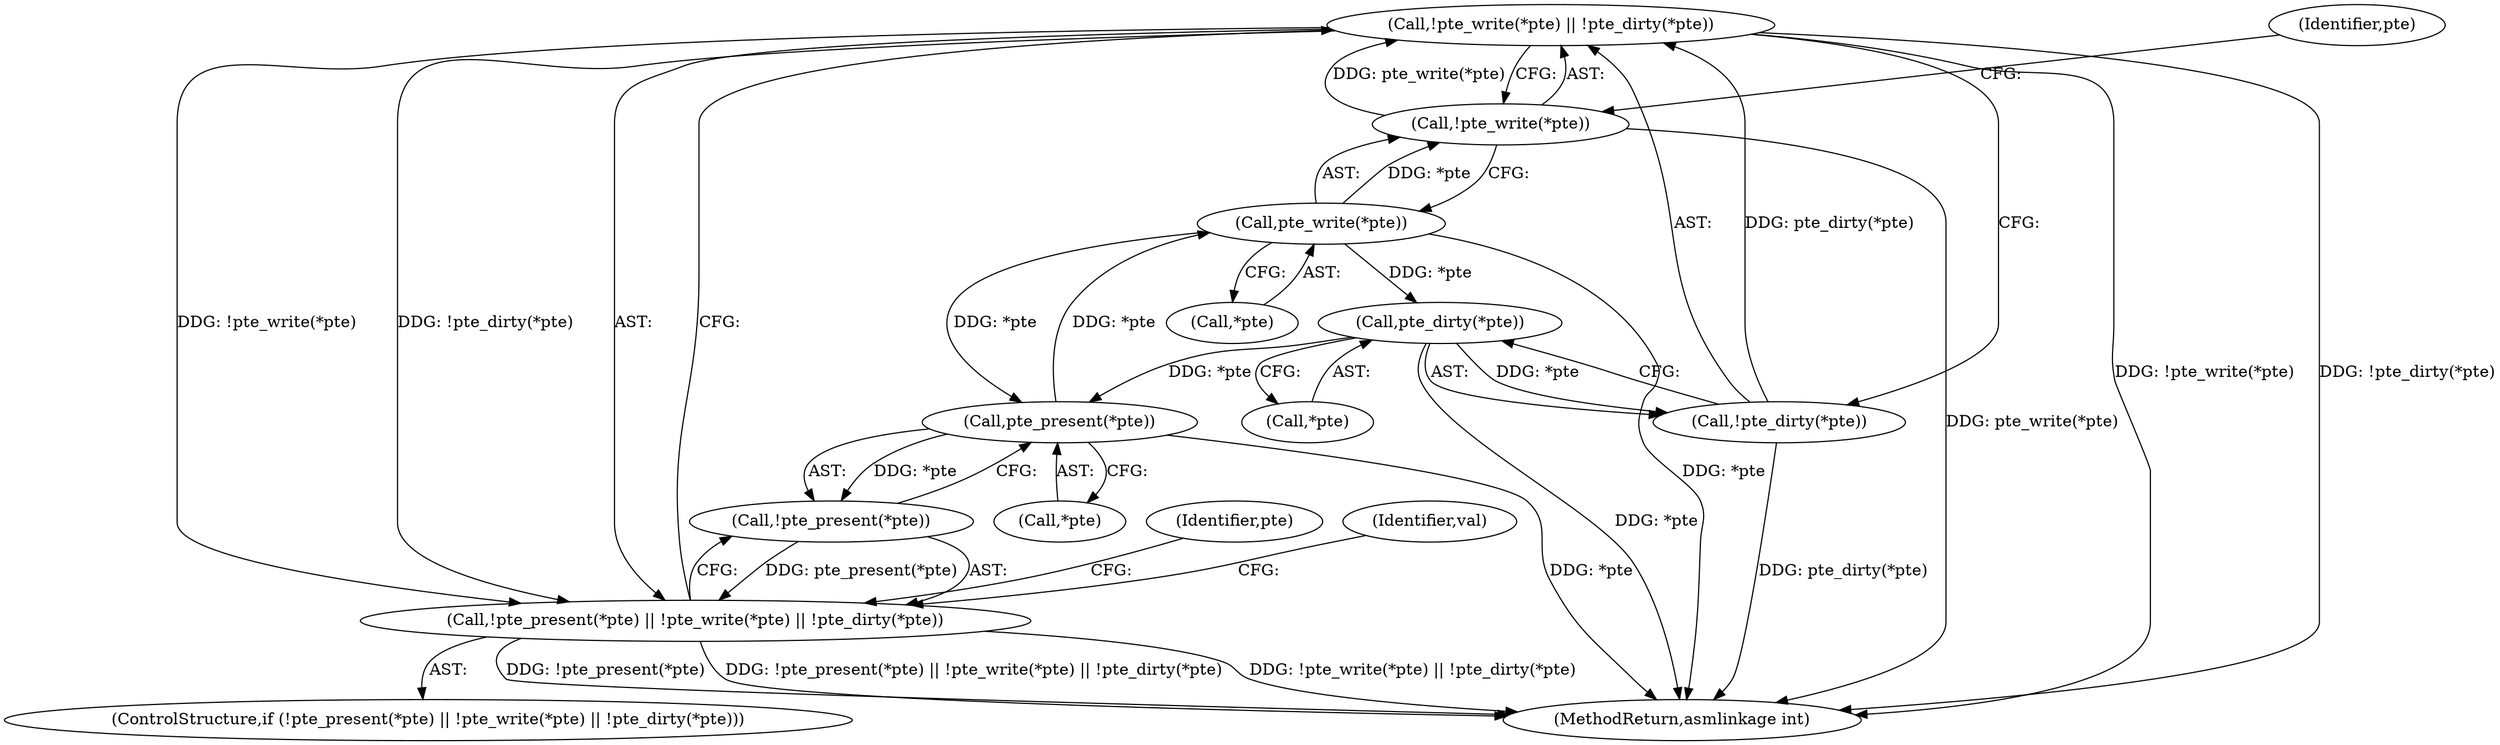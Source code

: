 digraph "0_linux_a4780adeefd042482f624f5e0d577bf9cdcbb760_1@API" {
"1000315" [label="(Call,!pte_write(*pte) || !pte_dirty(*pte))"];
"1000316" [label="(Call,!pte_write(*pte))"];
"1000317" [label="(Call,pte_write(*pte))"];
"1000312" [label="(Call,pte_present(*pte))"];
"1000321" [label="(Call,pte_dirty(*pte))"];
"1000320" [label="(Call,!pte_dirty(*pte))"];
"1000310" [label="(Call,!pte_present(*pte) || !pte_write(*pte) || !pte_dirty(*pte))"];
"1000315" [label="(Call,!pte_write(*pte) || !pte_dirty(*pte))"];
"1000317" [label="(Call,pte_write(*pte))"];
"1000313" [label="(Call,*pte)"];
"1000312" [label="(Call,pte_present(*pte))"];
"1000311" [label="(Call,!pte_present(*pte))"];
"1000322" [label="(Call,*pte)"];
"1000321" [label="(Call,pte_dirty(*pte))"];
"1000310" [label="(Call,!pte_present(*pte) || !pte_write(*pte) || !pte_dirty(*pte))"];
"1000326" [label="(Identifier,pte)"];
"1000323" [label="(Identifier,pte)"];
"1000309" [label="(ControlStructure,if (!pte_present(*pte) || !pte_write(*pte) || !pte_dirty(*pte)))"];
"1000459" [label="(MethodReturn,asmlinkage int)"];
"1000318" [label="(Call,*pte)"];
"1000320" [label="(Call,!pte_dirty(*pte))"];
"1000330" [label="(Identifier,val)"];
"1000316" [label="(Call,!pte_write(*pte))"];
"1000315" -> "1000310"  [label="AST: "];
"1000315" -> "1000316"  [label="CFG: "];
"1000315" -> "1000320"  [label="CFG: "];
"1000316" -> "1000315"  [label="AST: "];
"1000320" -> "1000315"  [label="AST: "];
"1000310" -> "1000315"  [label="CFG: "];
"1000315" -> "1000459"  [label="DDG: !pte_write(*pte)"];
"1000315" -> "1000459"  [label="DDG: !pte_dirty(*pte)"];
"1000315" -> "1000310"  [label="DDG: !pte_write(*pte)"];
"1000315" -> "1000310"  [label="DDG: !pte_dirty(*pte)"];
"1000316" -> "1000315"  [label="DDG: pte_write(*pte)"];
"1000320" -> "1000315"  [label="DDG: pte_dirty(*pte)"];
"1000316" -> "1000317"  [label="CFG: "];
"1000317" -> "1000316"  [label="AST: "];
"1000323" -> "1000316"  [label="CFG: "];
"1000316" -> "1000459"  [label="DDG: pte_write(*pte)"];
"1000317" -> "1000316"  [label="DDG: *pte"];
"1000317" -> "1000318"  [label="CFG: "];
"1000318" -> "1000317"  [label="AST: "];
"1000317" -> "1000459"  [label="DDG: *pte"];
"1000317" -> "1000312"  [label="DDG: *pte"];
"1000312" -> "1000317"  [label="DDG: *pte"];
"1000317" -> "1000321"  [label="DDG: *pte"];
"1000312" -> "1000311"  [label="AST: "];
"1000312" -> "1000313"  [label="CFG: "];
"1000313" -> "1000312"  [label="AST: "];
"1000311" -> "1000312"  [label="CFG: "];
"1000312" -> "1000459"  [label="DDG: *pte"];
"1000312" -> "1000311"  [label="DDG: *pte"];
"1000321" -> "1000312"  [label="DDG: *pte"];
"1000321" -> "1000320"  [label="AST: "];
"1000321" -> "1000322"  [label="CFG: "];
"1000322" -> "1000321"  [label="AST: "];
"1000320" -> "1000321"  [label="CFG: "];
"1000321" -> "1000459"  [label="DDG: *pte"];
"1000321" -> "1000320"  [label="DDG: *pte"];
"1000320" -> "1000459"  [label="DDG: pte_dirty(*pte)"];
"1000310" -> "1000309"  [label="AST: "];
"1000310" -> "1000311"  [label="CFG: "];
"1000311" -> "1000310"  [label="AST: "];
"1000326" -> "1000310"  [label="CFG: "];
"1000330" -> "1000310"  [label="CFG: "];
"1000310" -> "1000459"  [label="DDG: !pte_present(*pte) || !pte_write(*pte) || !pte_dirty(*pte)"];
"1000310" -> "1000459"  [label="DDG: !pte_write(*pte) || !pte_dirty(*pte)"];
"1000310" -> "1000459"  [label="DDG: !pte_present(*pte)"];
"1000311" -> "1000310"  [label="DDG: pte_present(*pte)"];
}
